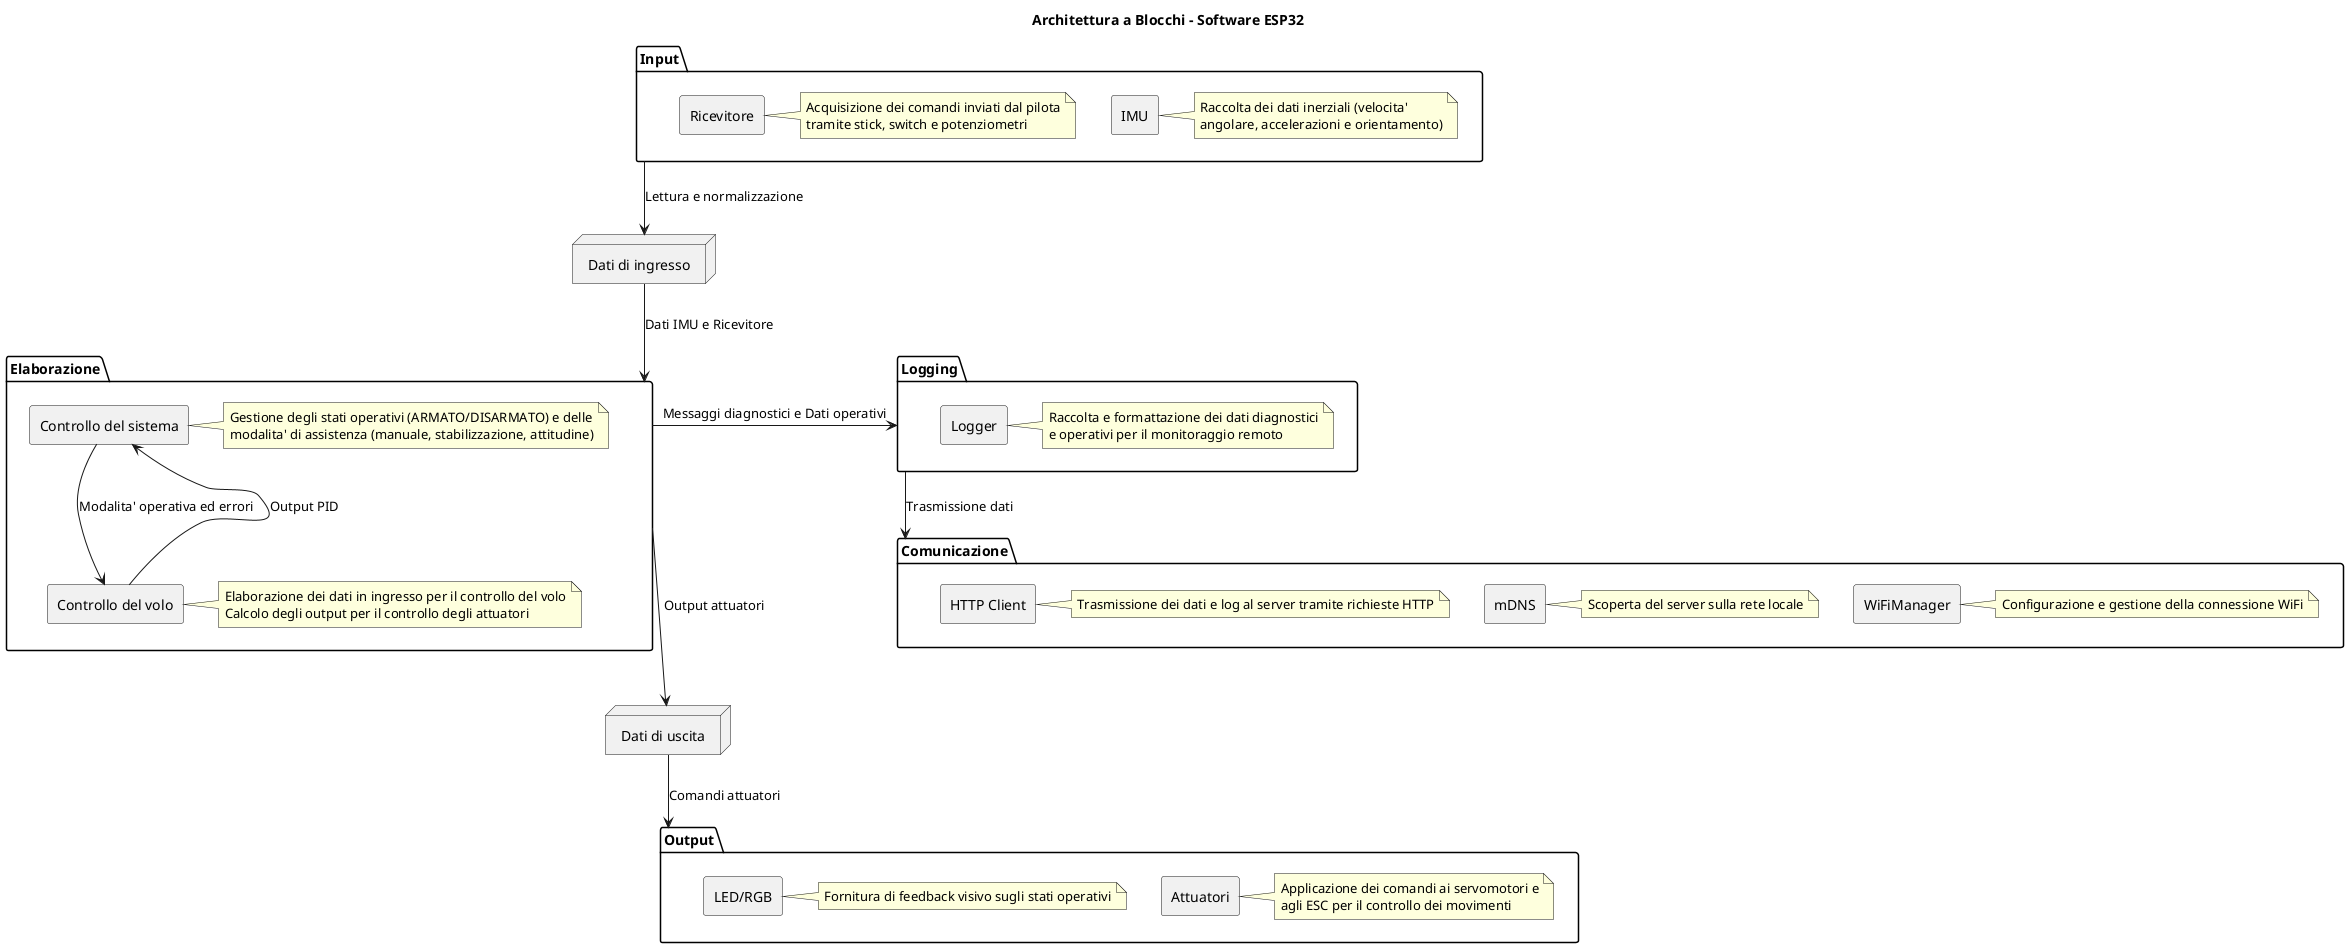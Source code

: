 @startuml esp32_block_diagram

title Architettura a Blocchi - Software ESP32

package "Input" as input {
    rectangle "IMU" as imu
    note right of imu
        Raccolta dei dati inerziali (velocita'
        angolare, accelerazioni e orientamento)
    end note

    rectangle "Ricevitore" as receiver
    note right of receiver
        Acquisizione dei comandi inviati dal pilota
        tramite stick, switch e potenziometri
    end note
}

package "Elaborazione" as elaborazione {
    rectangle "Controllo del sistema" as system_controller
    note right of system_controller
        Gestione degli stati operativi (ARMATO/DISARMATO) e delle
        modalita' di assistenza (manuale, stabilizzazione, attitudine)
    end note

    rectangle "Controllo del volo" as flight_controller
    note right of flight_controller
        Elaborazione dei dati in ingresso per il controllo del volo
        Calcolo degli output per il controllo degli attuatori
    end note

    system_controller --> flight_controller : Modalita' operativa ed errori
    flight_controller --> system_controller : Output PID
}

package "Output" as output {
    rectangle "Attuatori" as actuators
    note right of actuators
        Applicazione dei comandi ai servomotori e
        agli ESC per il controllo dei movimenti
    end note

    rectangle "LED/RGB" as leds
    note right of leds
        Fornitura di feedback visivo sugli stati operativi
    end note
}

package "Logging" as logging {
    rectangle "Logger" as logger
    note right of logger
        Raccolta e formattazione dei dati diagnostici
        e operativi per il monitoraggio remoto
    end note
}

package "Comunicazione" as comunicazione {
    rectangle "WiFiManager" as wifi
    note right of wifi
        Configurazione e gestione della connessione WiFi
    end note

    rectangle "mDNS" as mdns
    note right of mdns
        Scoperta del server sulla rete locale
    end note

    rectangle "HTTP Client" as http_client
    note right of http_client
        Trasmissione dei dati e log al server tramite richieste HTTP
    end note
}

node "Dati di ingresso" as input_data
node "Dati di uscita" as output_data

input --> input_data : Lettura e normalizzazione
input_data --> elaborazione : Dati IMU e Ricevitore
elaborazione -right--> logging : Messaggi diagnostici e Dati operativi
logging --> comunicazione : Trasmissione dati
elaborazione --down-> output_data : Output attuatori
output_data -down-> output : Comandi attuatori

@enduml
